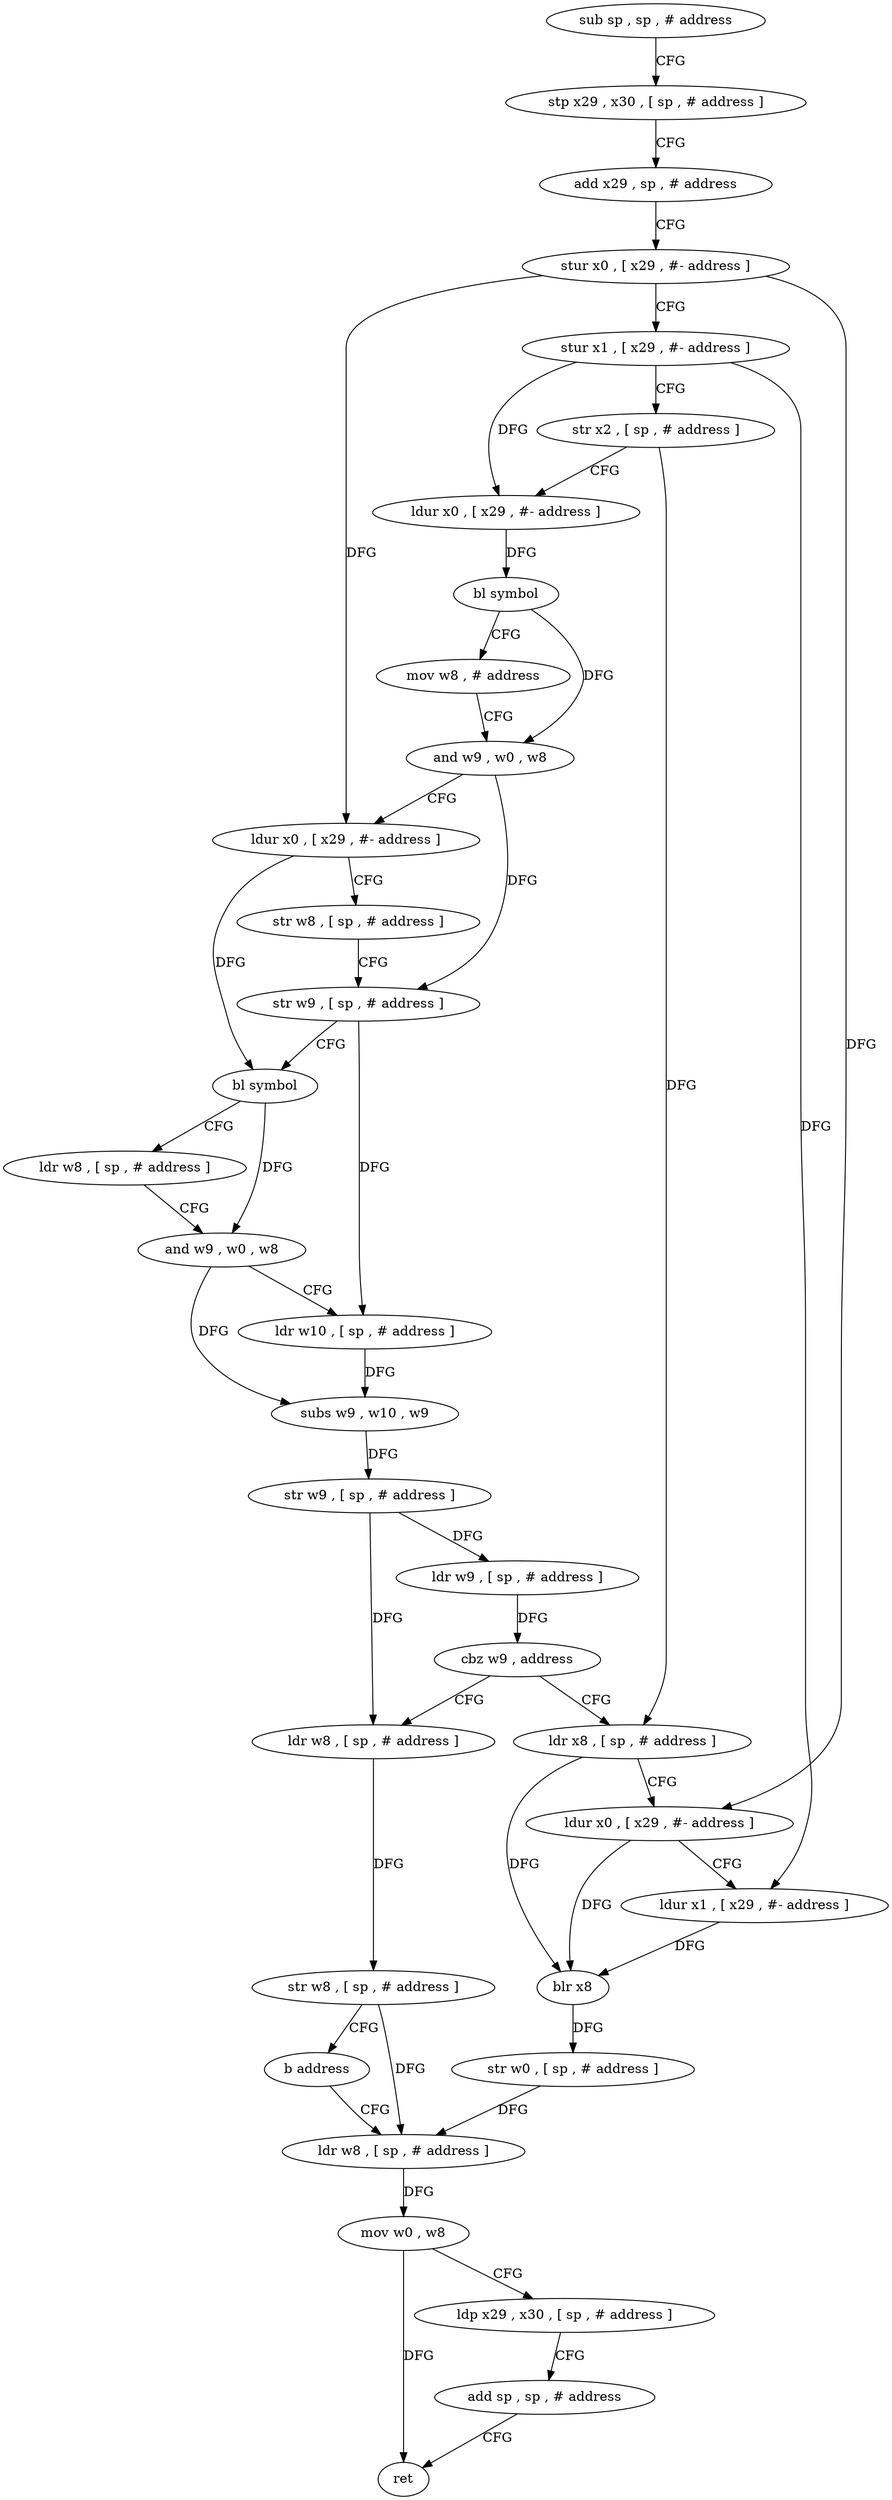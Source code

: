digraph "func" {
"4241044" [label = "sub sp , sp , # address" ]
"4241048" [label = "stp x29 , x30 , [ sp , # address ]" ]
"4241052" [label = "add x29 , sp , # address" ]
"4241056" [label = "stur x0 , [ x29 , #- address ]" ]
"4241060" [label = "stur x1 , [ x29 , #- address ]" ]
"4241064" [label = "str x2 , [ sp , # address ]" ]
"4241068" [label = "ldur x0 , [ x29 , #- address ]" ]
"4241072" [label = "bl symbol" ]
"4241076" [label = "mov w8 , # address" ]
"4241080" [label = "and w9 , w0 , w8" ]
"4241084" [label = "ldur x0 , [ x29 , #- address ]" ]
"4241088" [label = "str w8 , [ sp , # address ]" ]
"4241092" [label = "str w9 , [ sp , # address ]" ]
"4241096" [label = "bl symbol" ]
"4241100" [label = "ldr w8 , [ sp , # address ]" ]
"4241104" [label = "and w9 , w0 , w8" ]
"4241108" [label = "ldr w10 , [ sp , # address ]" ]
"4241112" [label = "subs w9 , w10 , w9" ]
"4241116" [label = "str w9 , [ sp , # address ]" ]
"4241120" [label = "ldr w9 , [ sp , # address ]" ]
"4241124" [label = "cbz w9 , address" ]
"4241140" [label = "ldr x8 , [ sp , # address ]" ]
"4241128" [label = "ldr w8 , [ sp , # address ]" ]
"4241144" [label = "ldur x0 , [ x29 , #- address ]" ]
"4241148" [label = "ldur x1 , [ x29 , #- address ]" ]
"4241152" [label = "blr x8" ]
"4241156" [label = "str w0 , [ sp , # address ]" ]
"4241160" [label = "ldr w8 , [ sp , # address ]" ]
"4241132" [label = "str w8 , [ sp , # address ]" ]
"4241136" [label = "b address" ]
"4241164" [label = "mov w0 , w8" ]
"4241168" [label = "ldp x29 , x30 , [ sp , # address ]" ]
"4241172" [label = "add sp , sp , # address" ]
"4241176" [label = "ret" ]
"4241044" -> "4241048" [ label = "CFG" ]
"4241048" -> "4241052" [ label = "CFG" ]
"4241052" -> "4241056" [ label = "CFG" ]
"4241056" -> "4241060" [ label = "CFG" ]
"4241056" -> "4241084" [ label = "DFG" ]
"4241056" -> "4241144" [ label = "DFG" ]
"4241060" -> "4241064" [ label = "CFG" ]
"4241060" -> "4241068" [ label = "DFG" ]
"4241060" -> "4241148" [ label = "DFG" ]
"4241064" -> "4241068" [ label = "CFG" ]
"4241064" -> "4241140" [ label = "DFG" ]
"4241068" -> "4241072" [ label = "DFG" ]
"4241072" -> "4241076" [ label = "CFG" ]
"4241072" -> "4241080" [ label = "DFG" ]
"4241076" -> "4241080" [ label = "CFG" ]
"4241080" -> "4241084" [ label = "CFG" ]
"4241080" -> "4241092" [ label = "DFG" ]
"4241084" -> "4241088" [ label = "CFG" ]
"4241084" -> "4241096" [ label = "DFG" ]
"4241088" -> "4241092" [ label = "CFG" ]
"4241092" -> "4241096" [ label = "CFG" ]
"4241092" -> "4241108" [ label = "DFG" ]
"4241096" -> "4241100" [ label = "CFG" ]
"4241096" -> "4241104" [ label = "DFG" ]
"4241100" -> "4241104" [ label = "CFG" ]
"4241104" -> "4241108" [ label = "CFG" ]
"4241104" -> "4241112" [ label = "DFG" ]
"4241108" -> "4241112" [ label = "DFG" ]
"4241112" -> "4241116" [ label = "DFG" ]
"4241116" -> "4241120" [ label = "DFG" ]
"4241116" -> "4241128" [ label = "DFG" ]
"4241120" -> "4241124" [ label = "DFG" ]
"4241124" -> "4241140" [ label = "CFG" ]
"4241124" -> "4241128" [ label = "CFG" ]
"4241140" -> "4241144" [ label = "CFG" ]
"4241140" -> "4241152" [ label = "DFG" ]
"4241128" -> "4241132" [ label = "DFG" ]
"4241144" -> "4241148" [ label = "CFG" ]
"4241144" -> "4241152" [ label = "DFG" ]
"4241148" -> "4241152" [ label = "DFG" ]
"4241152" -> "4241156" [ label = "DFG" ]
"4241156" -> "4241160" [ label = "DFG" ]
"4241160" -> "4241164" [ label = "DFG" ]
"4241132" -> "4241136" [ label = "CFG" ]
"4241132" -> "4241160" [ label = "DFG" ]
"4241136" -> "4241160" [ label = "CFG" ]
"4241164" -> "4241168" [ label = "CFG" ]
"4241164" -> "4241176" [ label = "DFG" ]
"4241168" -> "4241172" [ label = "CFG" ]
"4241172" -> "4241176" [ label = "CFG" ]
}
